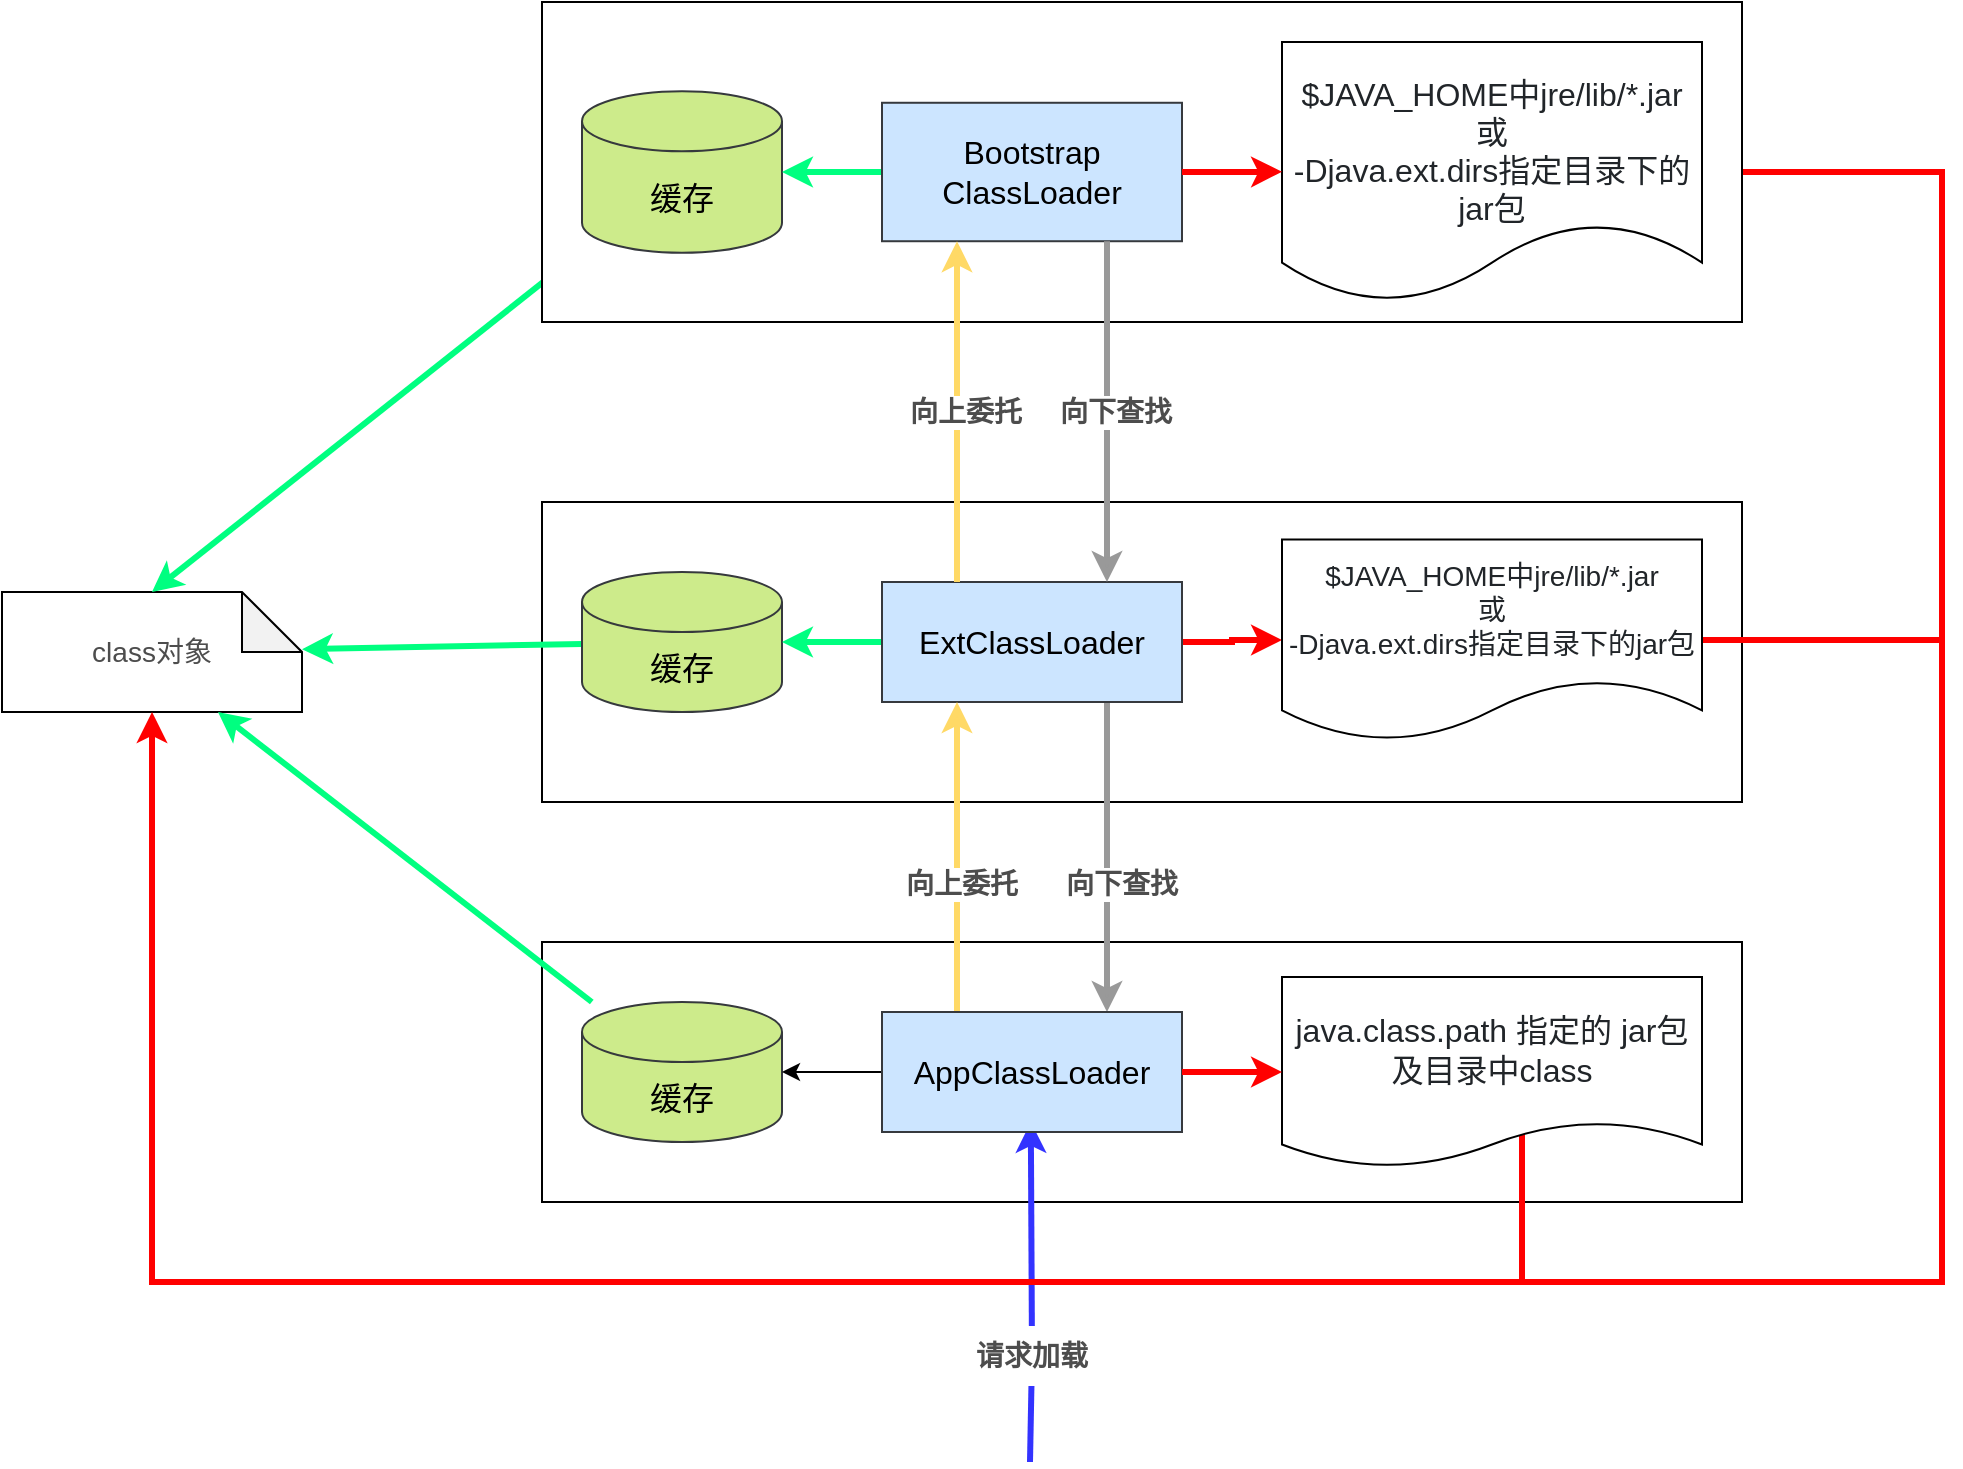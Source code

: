 <mxfile version="16.2.4" type="github"><diagram id="ttS12219Z9fb7HEepqKP" name="Page-1"><mxGraphModel dx="1251" dy="712" grid="1" gridSize="10" guides="1" tooltips="1" connect="1" arrows="1" fold="1" page="1" pageScale="1" pageWidth="1169" pageHeight="1654" math="0" shadow="0"><root><mxCell id="0"/><mxCell id="1" parent="0"/><mxCell id="IHWfYEhJ58rmt1wWLUCN-49" value="" style="rounded=0;whiteSpace=wrap;html=1;glass=0;labelBackgroundColor=none;comic=0;sketch=0;fontSize=16;fontColor=#4D4D4D;" parent="1" vertex="1"><mxGeometry x="330" y="930" width="600" height="130" as="geometry"/></mxCell><mxCell id="IHWfYEhJ58rmt1wWLUCN-50" value="" style="rounded=0;whiteSpace=wrap;html=1;glass=0;labelBackgroundColor=none;comic=0;sketch=0;fontSize=16;fontColor=#4D4D4D;" parent="1" vertex="1"><mxGeometry x="330" y="710" width="600" height="150" as="geometry"/></mxCell><mxCell id="IHWfYEhJ58rmt1wWLUCN-79" style="edgeStyle=none;rounded=0;orthogonalLoop=1;jettySize=auto;html=1;fontSize=14;fontColor=#4D4D4D;strokeColor=#00FF80;strokeWidth=3;" parent="1" source="IHWfYEhJ58rmt1wWLUCN-51" target="IHWfYEhJ58rmt1wWLUCN-73" edge="1"><mxGeometry relative="1" as="geometry"/></mxCell><mxCell id="IHWfYEhJ58rmt1wWLUCN-51" value="缓存" style="shape=cylinder3;whiteSpace=wrap;html=1;boundedLbl=1;backgroundOutline=1;size=15;glass=0;labelBackgroundColor=none;comic=0;sketch=0;fontSize=16;fillColor=#cdeb8b;strokeColor=#36393d;" parent="1" vertex="1"><mxGeometry x="350" y="745" width="100" height="70" as="geometry"/></mxCell><mxCell id="IHWfYEhJ58rmt1wWLUCN-52" style="edgeStyle=orthogonalEdgeStyle;rounded=0;orthogonalLoop=1;jettySize=auto;html=1;fontSize=16;fontColor=#4D4D4D;strokeWidth=3;strokeColor=#FF0000;" parent="1" source="IHWfYEhJ58rmt1wWLUCN-54" target="IHWfYEhJ58rmt1wWLUCN-55" edge="1"><mxGeometry relative="1" as="geometry"/></mxCell><mxCell id="IHWfYEhJ58rmt1wWLUCN-53" style="edgeStyle=orthogonalEdgeStyle;rounded=0;orthogonalLoop=1;jettySize=auto;html=1;fontSize=16;fontColor=#4D4D4D;strokeWidth=3;strokeColor=#00FF80;" parent="1" source="IHWfYEhJ58rmt1wWLUCN-54" target="IHWfYEhJ58rmt1wWLUCN-51" edge="1"><mxGeometry relative="1" as="geometry"/></mxCell><mxCell id="IHWfYEhJ58rmt1wWLUCN-57" style="edgeStyle=orthogonalEdgeStyle;rounded=0;orthogonalLoop=1;jettySize=auto;html=1;exitX=0.75;exitY=1;exitDx=0;exitDy=0;entryX=0.75;entryY=0;entryDx=0;entryDy=0;fontSize=16;fontColor=#4D4D4D;strokeColor=#999999;strokeWidth=3;" parent="1" source="IHWfYEhJ58rmt1wWLUCN-54" target="IHWfYEhJ58rmt1wWLUCN-44" edge="1"><mxGeometry relative="1" as="geometry"/></mxCell><mxCell id="IHWfYEhJ58rmt1wWLUCN-54" value="ExtClassLoader" style="rounded=0;whiteSpace=wrap;html=1;glass=0;labelBackgroundColor=none;comic=0;sketch=0;fontSize=16;fillColor=#cce5ff;strokeColor=#36393d;" parent="1" vertex="1"><mxGeometry x="500" y="750" width="150" height="60" as="geometry"/></mxCell><mxCell id="IHWfYEhJ58rmt1wWLUCN-86" style="edgeStyle=none;rounded=0;orthogonalLoop=1;jettySize=auto;html=1;fontSize=14;fontColor=#4D4D4D;endArrow=none;endFill=0;strokeColor=#FF0000;strokeWidth=3;" parent="1" source="IHWfYEhJ58rmt1wWLUCN-55" edge="1"><mxGeometry relative="1" as="geometry"><mxPoint x="1030" y="779.0" as="targetPoint"/></mxGeometry></mxCell><mxCell id="IHWfYEhJ58rmt1wWLUCN-55" value="&lt;span style=&quot;color: rgb(33 , 37 , 41) ; background-color: rgb(255 , 255 , 255) ; font-size: 14px&quot;&gt;$JAVA_HOME中jre/lib/*.jar&lt;br&gt;或&lt;br&gt;-Djava.ext.dirs指定目录下的jar包&lt;/span&gt;" style="shape=document;whiteSpace=wrap;html=1;boundedLbl=1;glass=0;labelBackgroundColor=none;comic=0;sketch=0;fontSize=14;fontColor=#4D4D4D;" parent="1" vertex="1"><mxGeometry x="700" y="728.69" width="210" height="100.62" as="geometry"/></mxCell><mxCell id="IHWfYEhJ58rmt1wWLUCN-56" style="edgeStyle=orthogonalEdgeStyle;rounded=0;orthogonalLoop=1;jettySize=auto;html=1;exitX=0.25;exitY=0;exitDx=0;exitDy=0;entryX=0.25;entryY=1;entryDx=0;entryDy=0;fontSize=16;fontColor=#4D4D4D;strokeWidth=3;strokeColor=#FFD966;" parent="1" source="IHWfYEhJ58rmt1wWLUCN-44" target="IHWfYEhJ58rmt1wWLUCN-54" edge="1"><mxGeometry relative="1" as="geometry"/></mxCell><mxCell id="IHWfYEhJ58rmt1wWLUCN-59" value="向上委托" style="text;html=1;strokeColor=none;fillColor=none;align=center;verticalAlign=middle;whiteSpace=wrap;rounded=0;glass=0;labelBackgroundColor=default;comic=0;sketch=0;fontSize=14;fontColor=#4D4D4D;fontStyle=1" parent="1" vertex="1"><mxGeometry x="510" y="886" width="60" height="30" as="geometry"/></mxCell><mxCell id="IHWfYEhJ58rmt1wWLUCN-60" value="向下查找" style="text;html=1;strokeColor=none;fillColor=none;align=center;verticalAlign=middle;whiteSpace=wrap;rounded=0;glass=0;labelBackgroundColor=default;comic=0;sketch=0;fontSize=14;fontColor=#4D4D4D;fontStyle=1" parent="1" vertex="1"><mxGeometry x="590" y="886" width="60" height="30" as="geometry"/></mxCell><mxCell id="IHWfYEhJ58rmt1wWLUCN-73" value="class对象" style="shape=note;whiteSpace=wrap;html=1;backgroundOutline=1;darkOpacity=0.05;glass=0;labelBackgroundColor=default;comic=0;sketch=0;fontSize=14;fontColor=#4D4D4D;" parent="1" vertex="1"><mxGeometry x="60" y="755" width="150" height="60" as="geometry"/></mxCell><mxCell id="IHWfYEhJ58rmt1wWLUCN-74" value="" style="endArrow=classic;html=1;rounded=0;fontSize=14;fontColor=#4D4D4D;strokeColor=#3333FF;strokeWidth=3;startArrow=none;" parent="1" source="IHWfYEhJ58rmt1wWLUCN-75" edge="1"><mxGeometry width="50" height="50" relative="1" as="geometry"><mxPoint x="574" y="1220" as="sourcePoint"/><mxPoint x="574.41" y="1020" as="targetPoint"/></mxGeometry></mxCell><mxCell id="IHWfYEhJ58rmt1wWLUCN-75" value="请求加载" style="text;html=1;strokeColor=none;fillColor=none;align=center;verticalAlign=middle;whiteSpace=wrap;rounded=0;glass=0;labelBackgroundColor=default;comic=0;sketch=0;fontSize=14;fontColor=#4D4D4D;fontStyle=1" parent="1" vertex="1"><mxGeometry x="545" y="1122" width="60" height="30" as="geometry"/></mxCell><mxCell id="IHWfYEhJ58rmt1wWLUCN-76" value="" style="endArrow=none;html=1;rounded=0;fontSize=14;fontColor=#4D4D4D;strokeColor=#3333FF;strokeWidth=3;" parent="1" target="IHWfYEhJ58rmt1wWLUCN-75" edge="1"><mxGeometry width="50" height="50" relative="1" as="geometry"><mxPoint x="574" y="1190" as="sourcePoint"/><mxPoint x="574.41" y="1020" as="targetPoint"/></mxGeometry></mxCell><mxCell id="IHWfYEhJ58rmt1wWLUCN-77" style="edgeStyle=orthogonalEdgeStyle;rounded=0;orthogonalLoop=1;jettySize=auto;html=1;fontSize=14;fontColor=#4D4D4D;strokeColor=#FF0000;strokeWidth=3;entryX=0.5;entryY=1;entryDx=0;entryDy=0;entryPerimeter=0;" parent="1" source="IHWfYEhJ58rmt1wWLUCN-62" target="IHWfYEhJ58rmt1wWLUCN-73" edge="1"><mxGeometry relative="1" as="geometry"><mxPoint x="1140" y="630" as="targetPoint"/><Array as="points"><mxPoint x="1030" y="545"/><mxPoint x="1030" y="1100"/><mxPoint x="135" y="1100"/></Array></mxGeometry></mxCell><mxCell id="IHWfYEhJ58rmt1wWLUCN-78" style="rounded=0;orthogonalLoop=1;jettySize=auto;html=1;entryX=0.5;entryY=0;entryDx=0;entryDy=0;entryPerimeter=0;fontSize=14;fontColor=#4D4D4D;strokeColor=#00FF80;strokeWidth=3;" parent="1" source="IHWfYEhJ58rmt1wWLUCN-63" target="IHWfYEhJ58rmt1wWLUCN-73" edge="1"><mxGeometry relative="1" as="geometry"/></mxCell><mxCell id="IHWfYEhJ58rmt1wWLUCN-80" style="edgeStyle=none;rounded=0;orthogonalLoop=1;jettySize=auto;html=1;entryX=0.72;entryY=1;entryDx=0;entryDy=0;entryPerimeter=0;fontSize=14;fontColor=#4D4D4D;strokeColor=#00FF80;strokeWidth=3;" parent="1" source="IHWfYEhJ58rmt1wWLUCN-42" target="IHWfYEhJ58rmt1wWLUCN-73" edge="1"><mxGeometry relative="1" as="geometry"/></mxCell><mxCell id="IHWfYEhJ58rmt1wWLUCN-62" value="" style="rounded=0;whiteSpace=wrap;html=1;glass=0;labelBackgroundColor=none;comic=0;sketch=0;fontSize=16;fontColor=#4D4D4D;" parent="1" vertex="1"><mxGeometry x="330" y="460" width="600" height="160" as="geometry"/></mxCell><mxCell id="IHWfYEhJ58rmt1wWLUCN-63" value="缓存" style="shape=cylinder3;whiteSpace=wrap;html=1;boundedLbl=1;backgroundOutline=1;size=15;glass=0;labelBackgroundColor=none;comic=0;sketch=0;fontSize=16;fillColor=#cdeb8b;strokeColor=#36393d;" parent="1" vertex="1"><mxGeometry x="350" y="504.615" width="100" height="80.769" as="geometry"/></mxCell><mxCell id="IHWfYEhJ58rmt1wWLUCN-64" style="edgeStyle=orthogonalEdgeStyle;rounded=0;orthogonalLoop=1;jettySize=auto;html=1;fontSize=16;fontColor=#4D4D4D;strokeColor=#00FF80;strokeWidth=3;" parent="1" source="IHWfYEhJ58rmt1wWLUCN-65" target="IHWfYEhJ58rmt1wWLUCN-63" edge="1"><mxGeometry relative="1" as="geometry"/></mxCell><mxCell id="IHWfYEhJ58rmt1wWLUCN-65" value="Bootstrap&lt;br&gt;ClassLoader" style="rounded=0;whiteSpace=wrap;html=1;glass=0;labelBackgroundColor=none;comic=0;sketch=0;fontSize=16;fillColor=#cce5ff;strokeColor=#36393d;" parent="1" vertex="1"><mxGeometry x="500" y="510.385" width="150" height="69.231" as="geometry"/></mxCell><mxCell id="IHWfYEhJ58rmt1wWLUCN-66" value="&lt;span style=&quot;color: rgb(33 , 37 , 41) ; font-family: , , &amp;#34;segoe ui&amp;#34; , &amp;#34;roboto&amp;#34; , &amp;#34;helvetica neue&amp;#34; , &amp;#34;arial&amp;#34; , &amp;#34;noto sans&amp;#34; , &amp;#34;liberation sans&amp;#34; , sans-serif , &amp;#34;apple color emoji&amp;#34; , &amp;#34;segoe ui emoji&amp;#34; , &amp;#34;segoe ui symbol&amp;#34; , &amp;#34;noto color emoji&amp;#34; ; background-color: rgb(255 , 255 , 255)&quot;&gt;&lt;br&gt;$JAVA_HOME中jre/lib/*.jar&lt;br&gt;或&lt;br&gt;-Djava.ext.dirs指定目录下的jar包&lt;/span&gt;" style="shape=document;whiteSpace=wrap;html=1;boundedLbl=1;glass=0;labelBackgroundColor=none;comic=0;sketch=0;fontSize=16;fontColor=#4D4D4D;" parent="1" vertex="1"><mxGeometry x="700" y="480" width="210" height="129.81" as="geometry"/></mxCell><mxCell id="IHWfYEhJ58rmt1wWLUCN-67" style="edgeStyle=orthogonalEdgeStyle;rounded=0;orthogonalLoop=1;jettySize=auto;html=1;fontSize=16;fontColor=#4D4D4D;strokeWidth=3;strokeColor=#FF0000;" parent="1" source="IHWfYEhJ58rmt1wWLUCN-65" target="IHWfYEhJ58rmt1wWLUCN-66" edge="1"><mxGeometry relative="1" as="geometry"/></mxCell><mxCell id="IHWfYEhJ58rmt1wWLUCN-68" style="edgeStyle=orthogonalEdgeStyle;rounded=0;orthogonalLoop=1;jettySize=auto;html=1;exitX=0.25;exitY=0;exitDx=0;exitDy=0;entryX=0.25;entryY=1;entryDx=0;entryDy=0;fontSize=14;fontColor=#4D4D4D;strokeColor=#FFD966;strokeWidth=3;" parent="1" source="IHWfYEhJ58rmt1wWLUCN-54" target="IHWfYEhJ58rmt1wWLUCN-65" edge="1"><mxGeometry relative="1" as="geometry"/></mxCell><mxCell id="IHWfYEhJ58rmt1wWLUCN-69" style="edgeStyle=orthogonalEdgeStyle;rounded=0;orthogonalLoop=1;jettySize=auto;html=1;exitX=0.75;exitY=1;exitDx=0;exitDy=0;entryX=0.75;entryY=0;entryDx=0;entryDy=0;fontSize=14;fontColor=#4D4D4D;strokeColor=#999999;strokeWidth=3;" parent="1" source="IHWfYEhJ58rmt1wWLUCN-65" target="IHWfYEhJ58rmt1wWLUCN-54" edge="1"><mxGeometry relative="1" as="geometry"/></mxCell><mxCell id="IHWfYEhJ58rmt1wWLUCN-72" value="向下查找" style="text;html=1;strokeColor=none;fillColor=none;align=center;verticalAlign=middle;whiteSpace=wrap;rounded=0;glass=0;labelBackgroundColor=default;comic=0;sketch=0;fontSize=14;fontColor=#4D4D4D;fontStyle=1" parent="1" vertex="1"><mxGeometry x="587" y="650" width="60" height="30" as="geometry"/></mxCell><mxCell id="IHWfYEhJ58rmt1wWLUCN-84" style="edgeStyle=none;rounded=0;orthogonalLoop=1;jettySize=auto;html=1;fontSize=14;fontColor=#4D4D4D;strokeColor=#FF0000;strokeWidth=3;endArrow=none;endFill=0;exitX=1.008;exitY=0.611;exitDx=0;exitDy=0;exitPerimeter=0;" parent="1" edge="1"><mxGeometry relative="1" as="geometry"><mxPoint x="820" y="1100" as="targetPoint"/><mxPoint x="820.0" y="1026.169" as="sourcePoint"/></mxGeometry></mxCell><mxCell id="IHWfYEhJ58rmt1wWLUCN-70" value="向上委托" style="text;html=1;strokeColor=none;fillColor=none;align=center;verticalAlign=middle;whiteSpace=wrap;rounded=0;glass=0;labelBackgroundColor=default;comic=0;sketch=0;fontSize=14;fontColor=#4D4D4D;fontStyle=1" parent="1" vertex="1"><mxGeometry x="512" y="650" width="60" height="30" as="geometry"/></mxCell><mxCell id="IHWfYEhJ58rmt1wWLUCN-42" value="缓存" style="shape=cylinder3;whiteSpace=wrap;html=1;boundedLbl=1;backgroundOutline=1;size=15;glass=0;labelBackgroundColor=none;comic=0;sketch=0;fontSize=16;fillColor=#cdeb8b;strokeColor=#36393d;" parent="1" vertex="1"><mxGeometry x="350" y="960" width="100" height="70" as="geometry"/></mxCell><mxCell id="IHWfYEhJ58rmt1wWLUCN-48" style="edgeStyle=orthogonalEdgeStyle;rounded=0;orthogonalLoop=1;jettySize=auto;html=1;fontSize=16;fontColor=#4D4D4D;" parent="1" source="IHWfYEhJ58rmt1wWLUCN-44" target="IHWfYEhJ58rmt1wWLUCN-42" edge="1"><mxGeometry relative="1" as="geometry"/></mxCell><mxCell id="IHWfYEhJ58rmt1wWLUCN-44" value="AppClassLoader" style="rounded=0;whiteSpace=wrap;html=1;glass=0;labelBackgroundColor=none;comic=0;sketch=0;fontSize=16;fillColor=#cce5ff;strokeColor=#36393d;" parent="1" vertex="1"><mxGeometry x="500" y="965" width="150" height="60" as="geometry"/></mxCell><mxCell id="IHWfYEhJ58rmt1wWLUCN-45" value="&lt;span style=&quot;color: rgb(33 , 37 , 41) ; font-family: , , &amp;#34;segoe ui&amp;#34; , &amp;#34;roboto&amp;#34; , &amp;#34;helvetica neue&amp;#34; , &amp;#34;arial&amp;#34; , &amp;#34;noto sans&amp;#34; , &amp;#34;liberation sans&amp;#34; , sans-serif , &amp;#34;apple color emoji&amp;#34; , &amp;#34;segoe ui emoji&amp;#34; , &amp;#34;segoe ui symbol&amp;#34; , &amp;#34;noto color emoji&amp;#34; ; background-color: rgb(255 , 255 , 255)&quot;&gt;java.class.path 指定的 jar包及目录中class&lt;/span&gt;" style="shape=document;whiteSpace=wrap;html=1;boundedLbl=1;glass=0;labelBackgroundColor=none;comic=0;sketch=0;fontSize=16;fontColor=#4D4D4D;size=0.237;" parent="1" vertex="1"><mxGeometry x="700" y="947.5" width="210" height="95" as="geometry"/></mxCell><mxCell id="IHWfYEhJ58rmt1wWLUCN-47" style="edgeStyle=orthogonalEdgeStyle;rounded=0;orthogonalLoop=1;jettySize=auto;html=1;fontSize=16;fontColor=#4D4D4D;strokeWidth=3;strokeColor=#FF0000;" parent="1" source="IHWfYEhJ58rmt1wWLUCN-44" target="IHWfYEhJ58rmt1wWLUCN-45" edge="1"><mxGeometry relative="1" as="geometry"/></mxCell></root></mxGraphModel></diagram></mxfile>